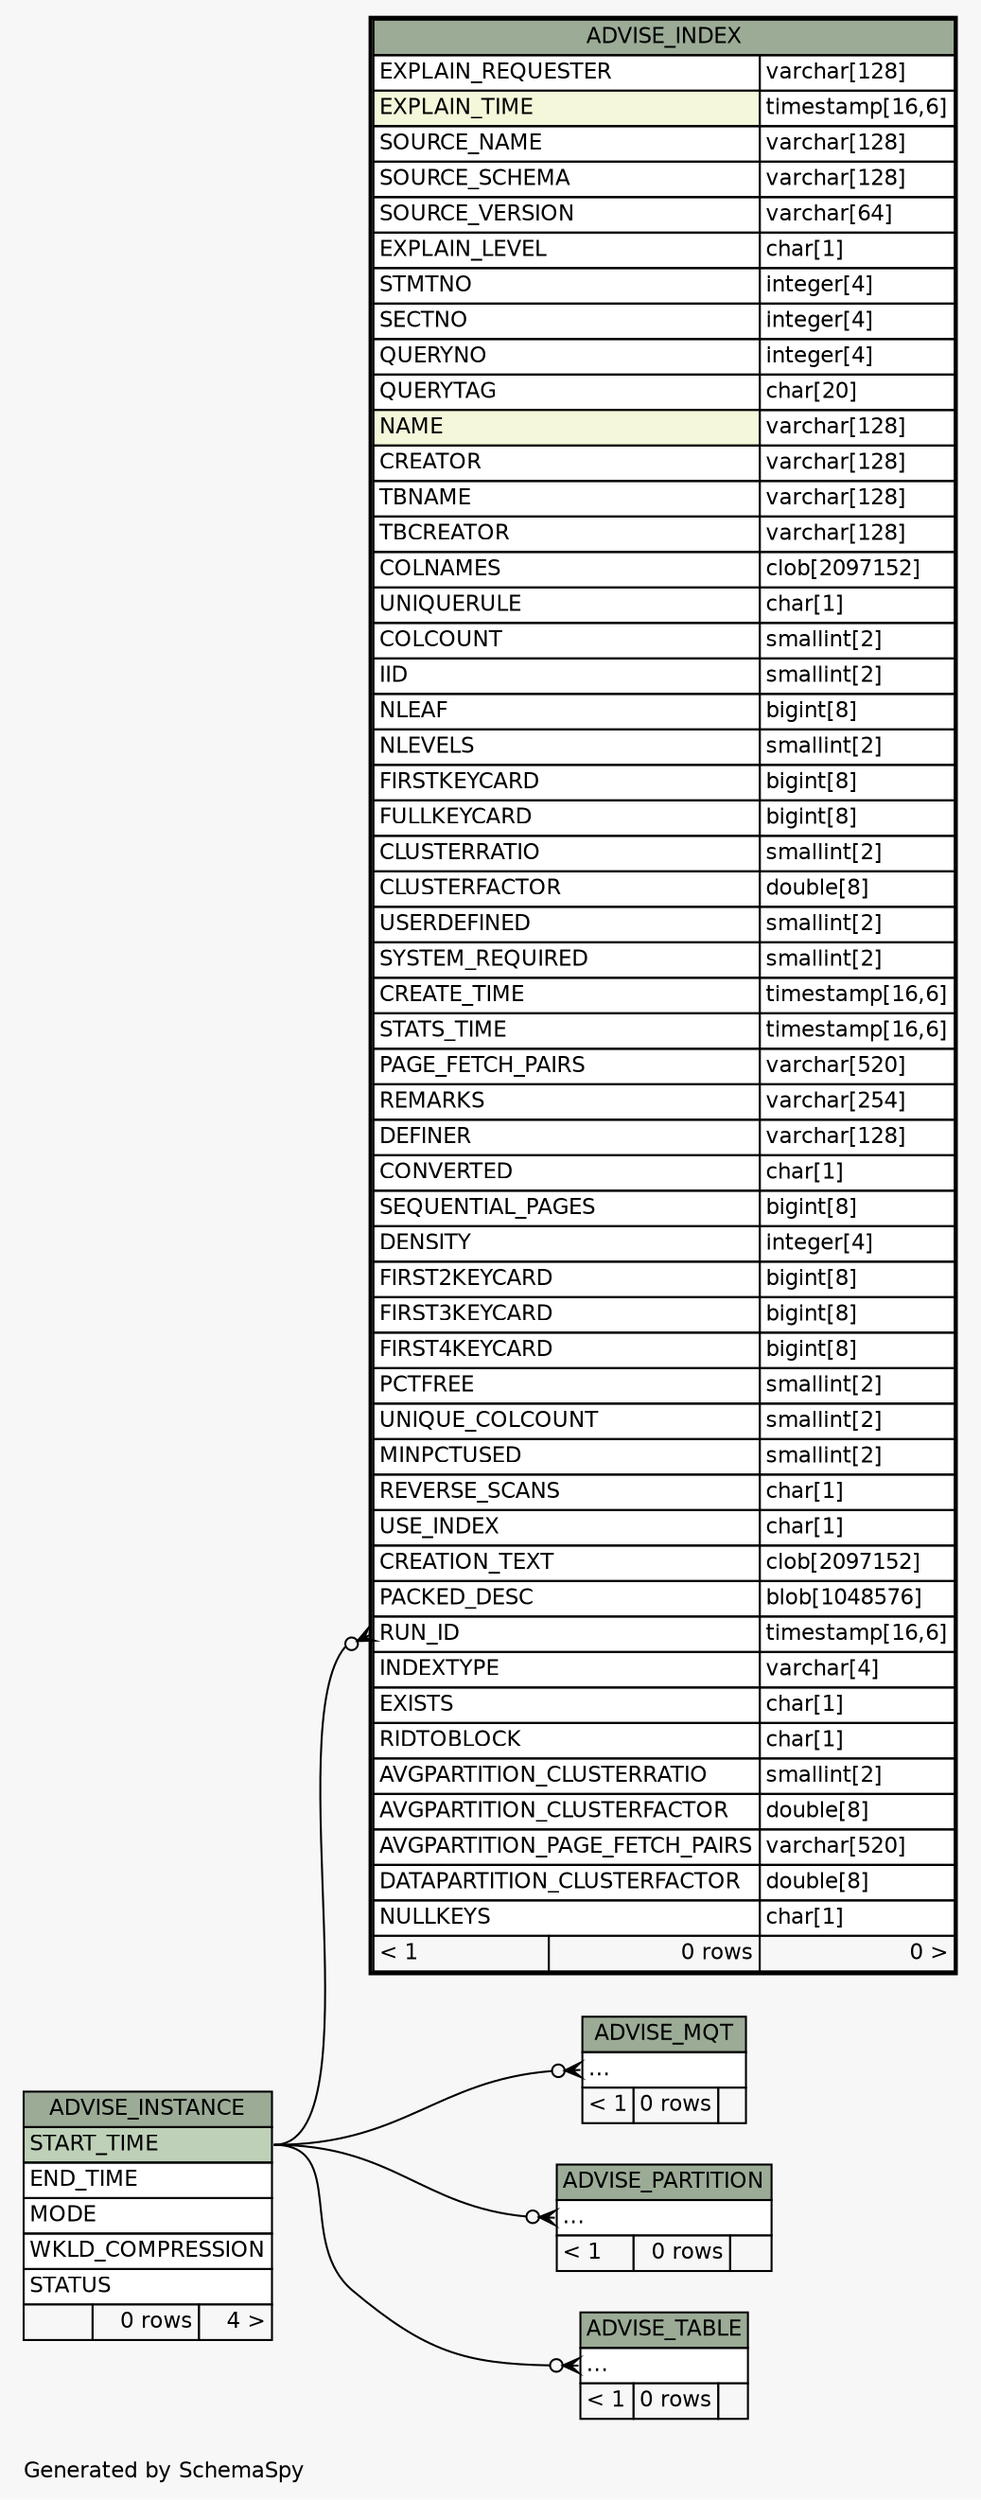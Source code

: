 // dot 2.38.0 on Windows 10 10.0
// SchemaSpy rev Unknown
digraph "twoDegreesRelationshipsDiagram" {
  graph [
    rankdir="RL"
    bgcolor="#f7f7f7"
    label="\nGenerated by SchemaSpy"
    labeljust="l"
    nodesep="0.18"
    ranksep="0.46"
    fontname="Helvetica"
    fontsize="11"
  ];
  node [
    fontname="Helvetica"
    fontsize="11"
    shape="plaintext"
  ];
  edge [
    arrowsize="0.8"
  ];
  "ADVISE_INDEX":"RUN_ID":w -> "ADVISE_INSTANCE":"START_TIME":e [arrowhead=none dir=back arrowtail=crowodot];
  "ADVISE_MQT":"elipses":w -> "ADVISE_INSTANCE":"START_TIME":e [arrowhead=none dir=back arrowtail=crowodot];
  "ADVISE_PARTITION":"elipses":w -> "ADVISE_INSTANCE":"START_TIME":e [arrowhead=none dir=back arrowtail=crowodot];
  "ADVISE_TABLE":"elipses":w -> "ADVISE_INSTANCE":"START_TIME":e [arrowhead=none dir=back arrowtail=crowodot];
  "ADVISE_INDEX" [
    label=<
    <TABLE BORDER="2" CELLBORDER="1" CELLSPACING="0" BGCOLOR="#ffffff">
      <TR><TD COLSPAN="3" BGCOLOR="#9bab96" ALIGN="CENTER">ADVISE_INDEX</TD></TR>
      <TR><TD PORT="EXPLAIN_REQUESTER" COLSPAN="2" ALIGN="LEFT">EXPLAIN_REQUESTER</TD><TD PORT="EXPLAIN_REQUESTER.type" ALIGN="LEFT">varchar[128]</TD></TR>
      <TR><TD PORT="EXPLAIN_TIME" COLSPAN="2" BGCOLOR="#f4f7da" ALIGN="LEFT">EXPLAIN_TIME</TD><TD PORT="EXPLAIN_TIME.type" ALIGN="LEFT">timestamp[16,6]</TD></TR>
      <TR><TD PORT="SOURCE_NAME" COLSPAN="2" ALIGN="LEFT">SOURCE_NAME</TD><TD PORT="SOURCE_NAME.type" ALIGN="LEFT">varchar[128]</TD></TR>
      <TR><TD PORT="SOURCE_SCHEMA" COLSPAN="2" ALIGN="LEFT">SOURCE_SCHEMA</TD><TD PORT="SOURCE_SCHEMA.type" ALIGN="LEFT">varchar[128]</TD></TR>
      <TR><TD PORT="SOURCE_VERSION" COLSPAN="2" ALIGN="LEFT">SOURCE_VERSION</TD><TD PORT="SOURCE_VERSION.type" ALIGN="LEFT">varchar[64]</TD></TR>
      <TR><TD PORT="EXPLAIN_LEVEL" COLSPAN="2" ALIGN="LEFT">EXPLAIN_LEVEL</TD><TD PORT="EXPLAIN_LEVEL.type" ALIGN="LEFT">char[1]</TD></TR>
      <TR><TD PORT="STMTNO" COLSPAN="2" ALIGN="LEFT">STMTNO</TD><TD PORT="STMTNO.type" ALIGN="LEFT">integer[4]</TD></TR>
      <TR><TD PORT="SECTNO" COLSPAN="2" ALIGN="LEFT">SECTNO</TD><TD PORT="SECTNO.type" ALIGN="LEFT">integer[4]</TD></TR>
      <TR><TD PORT="QUERYNO" COLSPAN="2" ALIGN="LEFT">QUERYNO</TD><TD PORT="QUERYNO.type" ALIGN="LEFT">integer[4]</TD></TR>
      <TR><TD PORT="QUERYTAG" COLSPAN="2" ALIGN="LEFT">QUERYTAG</TD><TD PORT="QUERYTAG.type" ALIGN="LEFT">char[20]</TD></TR>
      <TR><TD PORT="NAME" COLSPAN="2" BGCOLOR="#f4f7da" ALIGN="LEFT">NAME</TD><TD PORT="NAME.type" ALIGN="LEFT">varchar[128]</TD></TR>
      <TR><TD PORT="CREATOR" COLSPAN="2" ALIGN="LEFT">CREATOR</TD><TD PORT="CREATOR.type" ALIGN="LEFT">varchar[128]</TD></TR>
      <TR><TD PORT="TBNAME" COLSPAN="2" ALIGN="LEFT">TBNAME</TD><TD PORT="TBNAME.type" ALIGN="LEFT">varchar[128]</TD></TR>
      <TR><TD PORT="TBCREATOR" COLSPAN="2" ALIGN="LEFT">TBCREATOR</TD><TD PORT="TBCREATOR.type" ALIGN="LEFT">varchar[128]</TD></TR>
      <TR><TD PORT="COLNAMES" COLSPAN="2" ALIGN="LEFT">COLNAMES</TD><TD PORT="COLNAMES.type" ALIGN="LEFT">clob[2097152]</TD></TR>
      <TR><TD PORT="UNIQUERULE" COLSPAN="2" ALIGN="LEFT">UNIQUERULE</TD><TD PORT="UNIQUERULE.type" ALIGN="LEFT">char[1]</TD></TR>
      <TR><TD PORT="COLCOUNT" COLSPAN="2" ALIGN="LEFT">COLCOUNT</TD><TD PORT="COLCOUNT.type" ALIGN="LEFT">smallint[2]</TD></TR>
      <TR><TD PORT="IID" COLSPAN="2" ALIGN="LEFT">IID</TD><TD PORT="IID.type" ALIGN="LEFT">smallint[2]</TD></TR>
      <TR><TD PORT="NLEAF" COLSPAN="2" ALIGN="LEFT">NLEAF</TD><TD PORT="NLEAF.type" ALIGN="LEFT">bigint[8]</TD></TR>
      <TR><TD PORT="NLEVELS" COLSPAN="2" ALIGN="LEFT">NLEVELS</TD><TD PORT="NLEVELS.type" ALIGN="LEFT">smallint[2]</TD></TR>
      <TR><TD PORT="FIRSTKEYCARD" COLSPAN="2" ALIGN="LEFT">FIRSTKEYCARD</TD><TD PORT="FIRSTKEYCARD.type" ALIGN="LEFT">bigint[8]</TD></TR>
      <TR><TD PORT="FULLKEYCARD" COLSPAN="2" ALIGN="LEFT">FULLKEYCARD</TD><TD PORT="FULLKEYCARD.type" ALIGN="LEFT">bigint[8]</TD></TR>
      <TR><TD PORT="CLUSTERRATIO" COLSPAN="2" ALIGN="LEFT">CLUSTERRATIO</TD><TD PORT="CLUSTERRATIO.type" ALIGN="LEFT">smallint[2]</TD></TR>
      <TR><TD PORT="CLUSTERFACTOR" COLSPAN="2" ALIGN="LEFT">CLUSTERFACTOR</TD><TD PORT="CLUSTERFACTOR.type" ALIGN="LEFT">double[8]</TD></TR>
      <TR><TD PORT="USERDEFINED" COLSPAN="2" ALIGN="LEFT">USERDEFINED</TD><TD PORT="USERDEFINED.type" ALIGN="LEFT">smallint[2]</TD></TR>
      <TR><TD PORT="SYSTEM_REQUIRED" COLSPAN="2" ALIGN="LEFT">SYSTEM_REQUIRED</TD><TD PORT="SYSTEM_REQUIRED.type" ALIGN="LEFT">smallint[2]</TD></TR>
      <TR><TD PORT="CREATE_TIME" COLSPAN="2" ALIGN="LEFT">CREATE_TIME</TD><TD PORT="CREATE_TIME.type" ALIGN="LEFT">timestamp[16,6]</TD></TR>
      <TR><TD PORT="STATS_TIME" COLSPAN="2" ALIGN="LEFT">STATS_TIME</TD><TD PORT="STATS_TIME.type" ALIGN="LEFT">timestamp[16,6]</TD></TR>
      <TR><TD PORT="PAGE_FETCH_PAIRS" COLSPAN="2" ALIGN="LEFT">PAGE_FETCH_PAIRS</TD><TD PORT="PAGE_FETCH_PAIRS.type" ALIGN="LEFT">varchar[520]</TD></TR>
      <TR><TD PORT="REMARKS" COLSPAN="2" ALIGN="LEFT">REMARKS</TD><TD PORT="REMARKS.type" ALIGN="LEFT">varchar[254]</TD></TR>
      <TR><TD PORT="DEFINER" COLSPAN="2" ALIGN="LEFT">DEFINER</TD><TD PORT="DEFINER.type" ALIGN="LEFT">varchar[128]</TD></TR>
      <TR><TD PORT="CONVERTED" COLSPAN="2" ALIGN="LEFT">CONVERTED</TD><TD PORT="CONVERTED.type" ALIGN="LEFT">char[1]</TD></TR>
      <TR><TD PORT="SEQUENTIAL_PAGES" COLSPAN="2" ALIGN="LEFT">SEQUENTIAL_PAGES</TD><TD PORT="SEQUENTIAL_PAGES.type" ALIGN="LEFT">bigint[8]</TD></TR>
      <TR><TD PORT="DENSITY" COLSPAN="2" ALIGN="LEFT">DENSITY</TD><TD PORT="DENSITY.type" ALIGN="LEFT">integer[4]</TD></TR>
      <TR><TD PORT="FIRST2KEYCARD" COLSPAN="2" ALIGN="LEFT">FIRST2KEYCARD</TD><TD PORT="FIRST2KEYCARD.type" ALIGN="LEFT">bigint[8]</TD></TR>
      <TR><TD PORT="FIRST3KEYCARD" COLSPAN="2" ALIGN="LEFT">FIRST3KEYCARD</TD><TD PORT="FIRST3KEYCARD.type" ALIGN="LEFT">bigint[8]</TD></TR>
      <TR><TD PORT="FIRST4KEYCARD" COLSPAN="2" ALIGN="LEFT">FIRST4KEYCARD</TD><TD PORT="FIRST4KEYCARD.type" ALIGN="LEFT">bigint[8]</TD></TR>
      <TR><TD PORT="PCTFREE" COLSPAN="2" ALIGN="LEFT">PCTFREE</TD><TD PORT="PCTFREE.type" ALIGN="LEFT">smallint[2]</TD></TR>
      <TR><TD PORT="UNIQUE_COLCOUNT" COLSPAN="2" ALIGN="LEFT">UNIQUE_COLCOUNT</TD><TD PORT="UNIQUE_COLCOUNT.type" ALIGN="LEFT">smallint[2]</TD></TR>
      <TR><TD PORT="MINPCTUSED" COLSPAN="2" ALIGN="LEFT">MINPCTUSED</TD><TD PORT="MINPCTUSED.type" ALIGN="LEFT">smallint[2]</TD></TR>
      <TR><TD PORT="REVERSE_SCANS" COLSPAN="2" ALIGN="LEFT">REVERSE_SCANS</TD><TD PORT="REVERSE_SCANS.type" ALIGN="LEFT">char[1]</TD></TR>
      <TR><TD PORT="USE_INDEX" COLSPAN="2" ALIGN="LEFT">USE_INDEX</TD><TD PORT="USE_INDEX.type" ALIGN="LEFT">char[1]</TD></TR>
      <TR><TD PORT="CREATION_TEXT" COLSPAN="2" ALIGN="LEFT">CREATION_TEXT</TD><TD PORT="CREATION_TEXT.type" ALIGN="LEFT">clob[2097152]</TD></TR>
      <TR><TD PORT="PACKED_DESC" COLSPAN="2" ALIGN="LEFT">PACKED_DESC</TD><TD PORT="PACKED_DESC.type" ALIGN="LEFT">blob[1048576]</TD></TR>
      <TR><TD PORT="RUN_ID" COLSPAN="2" ALIGN="LEFT">RUN_ID</TD><TD PORT="RUN_ID.type" ALIGN="LEFT">timestamp[16,6]</TD></TR>
      <TR><TD PORT="INDEXTYPE" COLSPAN="2" ALIGN="LEFT">INDEXTYPE</TD><TD PORT="INDEXTYPE.type" ALIGN="LEFT">varchar[4]</TD></TR>
      <TR><TD PORT="EXISTS" COLSPAN="2" ALIGN="LEFT">EXISTS</TD><TD PORT="EXISTS.type" ALIGN="LEFT">char[1]</TD></TR>
      <TR><TD PORT="RIDTOBLOCK" COLSPAN="2" ALIGN="LEFT">RIDTOBLOCK</TD><TD PORT="RIDTOBLOCK.type" ALIGN="LEFT">char[1]</TD></TR>
      <TR><TD PORT="AVGPARTITION_CLUSTERRATIO" COLSPAN="2" ALIGN="LEFT">AVGPARTITION_CLUSTERRATIO</TD><TD PORT="AVGPARTITION_CLUSTERRATIO.type" ALIGN="LEFT">smallint[2]</TD></TR>
      <TR><TD PORT="AVGPARTITION_CLUSTERFACTOR" COLSPAN="2" ALIGN="LEFT">AVGPARTITION_CLUSTERFACTOR</TD><TD PORT="AVGPARTITION_CLUSTERFACTOR.type" ALIGN="LEFT">double[8]</TD></TR>
      <TR><TD PORT="AVGPARTITION_PAGE_FETCH_PAIRS" COLSPAN="2" ALIGN="LEFT">AVGPARTITION_PAGE_FETCH_PAIRS</TD><TD PORT="AVGPARTITION_PAGE_FETCH_PAIRS.type" ALIGN="LEFT">varchar[520]</TD></TR>
      <TR><TD PORT="DATAPARTITION_CLUSTERFACTOR" COLSPAN="2" ALIGN="LEFT">DATAPARTITION_CLUSTERFACTOR</TD><TD PORT="DATAPARTITION_CLUSTERFACTOR.type" ALIGN="LEFT">double[8]</TD></TR>
      <TR><TD PORT="NULLKEYS" COLSPAN="2" ALIGN="LEFT">NULLKEYS</TD><TD PORT="NULLKEYS.type" ALIGN="LEFT">char[1]</TD></TR>
      <TR><TD ALIGN="LEFT" BGCOLOR="#f7f7f7">&lt; 1</TD><TD ALIGN="RIGHT" BGCOLOR="#f7f7f7">0 rows</TD><TD ALIGN="RIGHT" BGCOLOR="#f7f7f7">0 &gt;</TD></TR>
    </TABLE>>
    URL="ADVISE_INDEX.html"
    tooltip="ADVISE_INDEX"
  ];
  "ADVISE_INSTANCE" [
    label=<
    <TABLE BORDER="0" CELLBORDER="1" CELLSPACING="0" BGCOLOR="#ffffff">
      <TR><TD COLSPAN="3" BGCOLOR="#9bab96" ALIGN="CENTER">ADVISE_INSTANCE</TD></TR>
      <TR><TD PORT="START_TIME" COLSPAN="3" BGCOLOR="#bed1b8" ALIGN="LEFT">START_TIME</TD></TR>
      <TR><TD PORT="END_TIME" COLSPAN="3" ALIGN="LEFT">END_TIME</TD></TR>
      <TR><TD PORT="MODE" COLSPAN="3" ALIGN="LEFT">MODE</TD></TR>
      <TR><TD PORT="WKLD_COMPRESSION" COLSPAN="3" ALIGN="LEFT">WKLD_COMPRESSION</TD></TR>
      <TR><TD PORT="STATUS" COLSPAN="3" ALIGN="LEFT">STATUS</TD></TR>
      <TR><TD ALIGN="LEFT" BGCOLOR="#f7f7f7">  </TD><TD ALIGN="RIGHT" BGCOLOR="#f7f7f7">0 rows</TD><TD ALIGN="RIGHT" BGCOLOR="#f7f7f7">4 &gt;</TD></TR>
    </TABLE>>
    URL="ADVISE_INSTANCE.html"
    tooltip="ADVISE_INSTANCE"
  ];
  "ADVISE_MQT" [
    label=<
    <TABLE BORDER="0" CELLBORDER="1" CELLSPACING="0" BGCOLOR="#ffffff">
      <TR><TD COLSPAN="3" BGCOLOR="#9bab96" ALIGN="CENTER">ADVISE_MQT</TD></TR>
      <TR><TD PORT="elipses" COLSPAN="3" ALIGN="LEFT">...</TD></TR>
      <TR><TD ALIGN="LEFT" BGCOLOR="#f7f7f7">&lt; 1</TD><TD ALIGN="RIGHT" BGCOLOR="#f7f7f7">0 rows</TD><TD ALIGN="RIGHT" BGCOLOR="#f7f7f7">  </TD></TR>
    </TABLE>>
    URL="ADVISE_MQT.html"
    tooltip="ADVISE_MQT"
  ];
  "ADVISE_PARTITION" [
    label=<
    <TABLE BORDER="0" CELLBORDER="1" CELLSPACING="0" BGCOLOR="#ffffff">
      <TR><TD COLSPAN="3" BGCOLOR="#9bab96" ALIGN="CENTER">ADVISE_PARTITION</TD></TR>
      <TR><TD PORT="elipses" COLSPAN="3" ALIGN="LEFT">...</TD></TR>
      <TR><TD ALIGN="LEFT" BGCOLOR="#f7f7f7">&lt; 1</TD><TD ALIGN="RIGHT" BGCOLOR="#f7f7f7">0 rows</TD><TD ALIGN="RIGHT" BGCOLOR="#f7f7f7">  </TD></TR>
    </TABLE>>
    URL="ADVISE_PARTITION.html"
    tooltip="ADVISE_PARTITION"
  ];
  "ADVISE_TABLE" [
    label=<
    <TABLE BORDER="0" CELLBORDER="1" CELLSPACING="0" BGCOLOR="#ffffff">
      <TR><TD COLSPAN="3" BGCOLOR="#9bab96" ALIGN="CENTER">ADVISE_TABLE</TD></TR>
      <TR><TD PORT="elipses" COLSPAN="3" ALIGN="LEFT">...</TD></TR>
      <TR><TD ALIGN="LEFT" BGCOLOR="#f7f7f7">&lt; 1</TD><TD ALIGN="RIGHT" BGCOLOR="#f7f7f7">0 rows</TD><TD ALIGN="RIGHT" BGCOLOR="#f7f7f7">  </TD></TR>
    </TABLE>>
    URL="ADVISE_TABLE.html"
    tooltip="ADVISE_TABLE"
  ];
}
